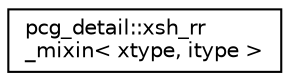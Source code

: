 digraph "Graphical Class Hierarchy"
{
 // LATEX_PDF_SIZE
  edge [fontname="Helvetica",fontsize="10",labelfontname="Helvetica",labelfontsize="10"];
  node [fontname="Helvetica",fontsize="10",shape=record];
  rankdir="LR";
  Node0 [label="pcg_detail::xsh_rr\l_mixin\< xtype, itype \>",height=0.2,width=0.4,color="black", fillcolor="white", style="filled",URL="$structpcg__detail_1_1xsh__rr__mixin.html",tooltip=" "];
}
